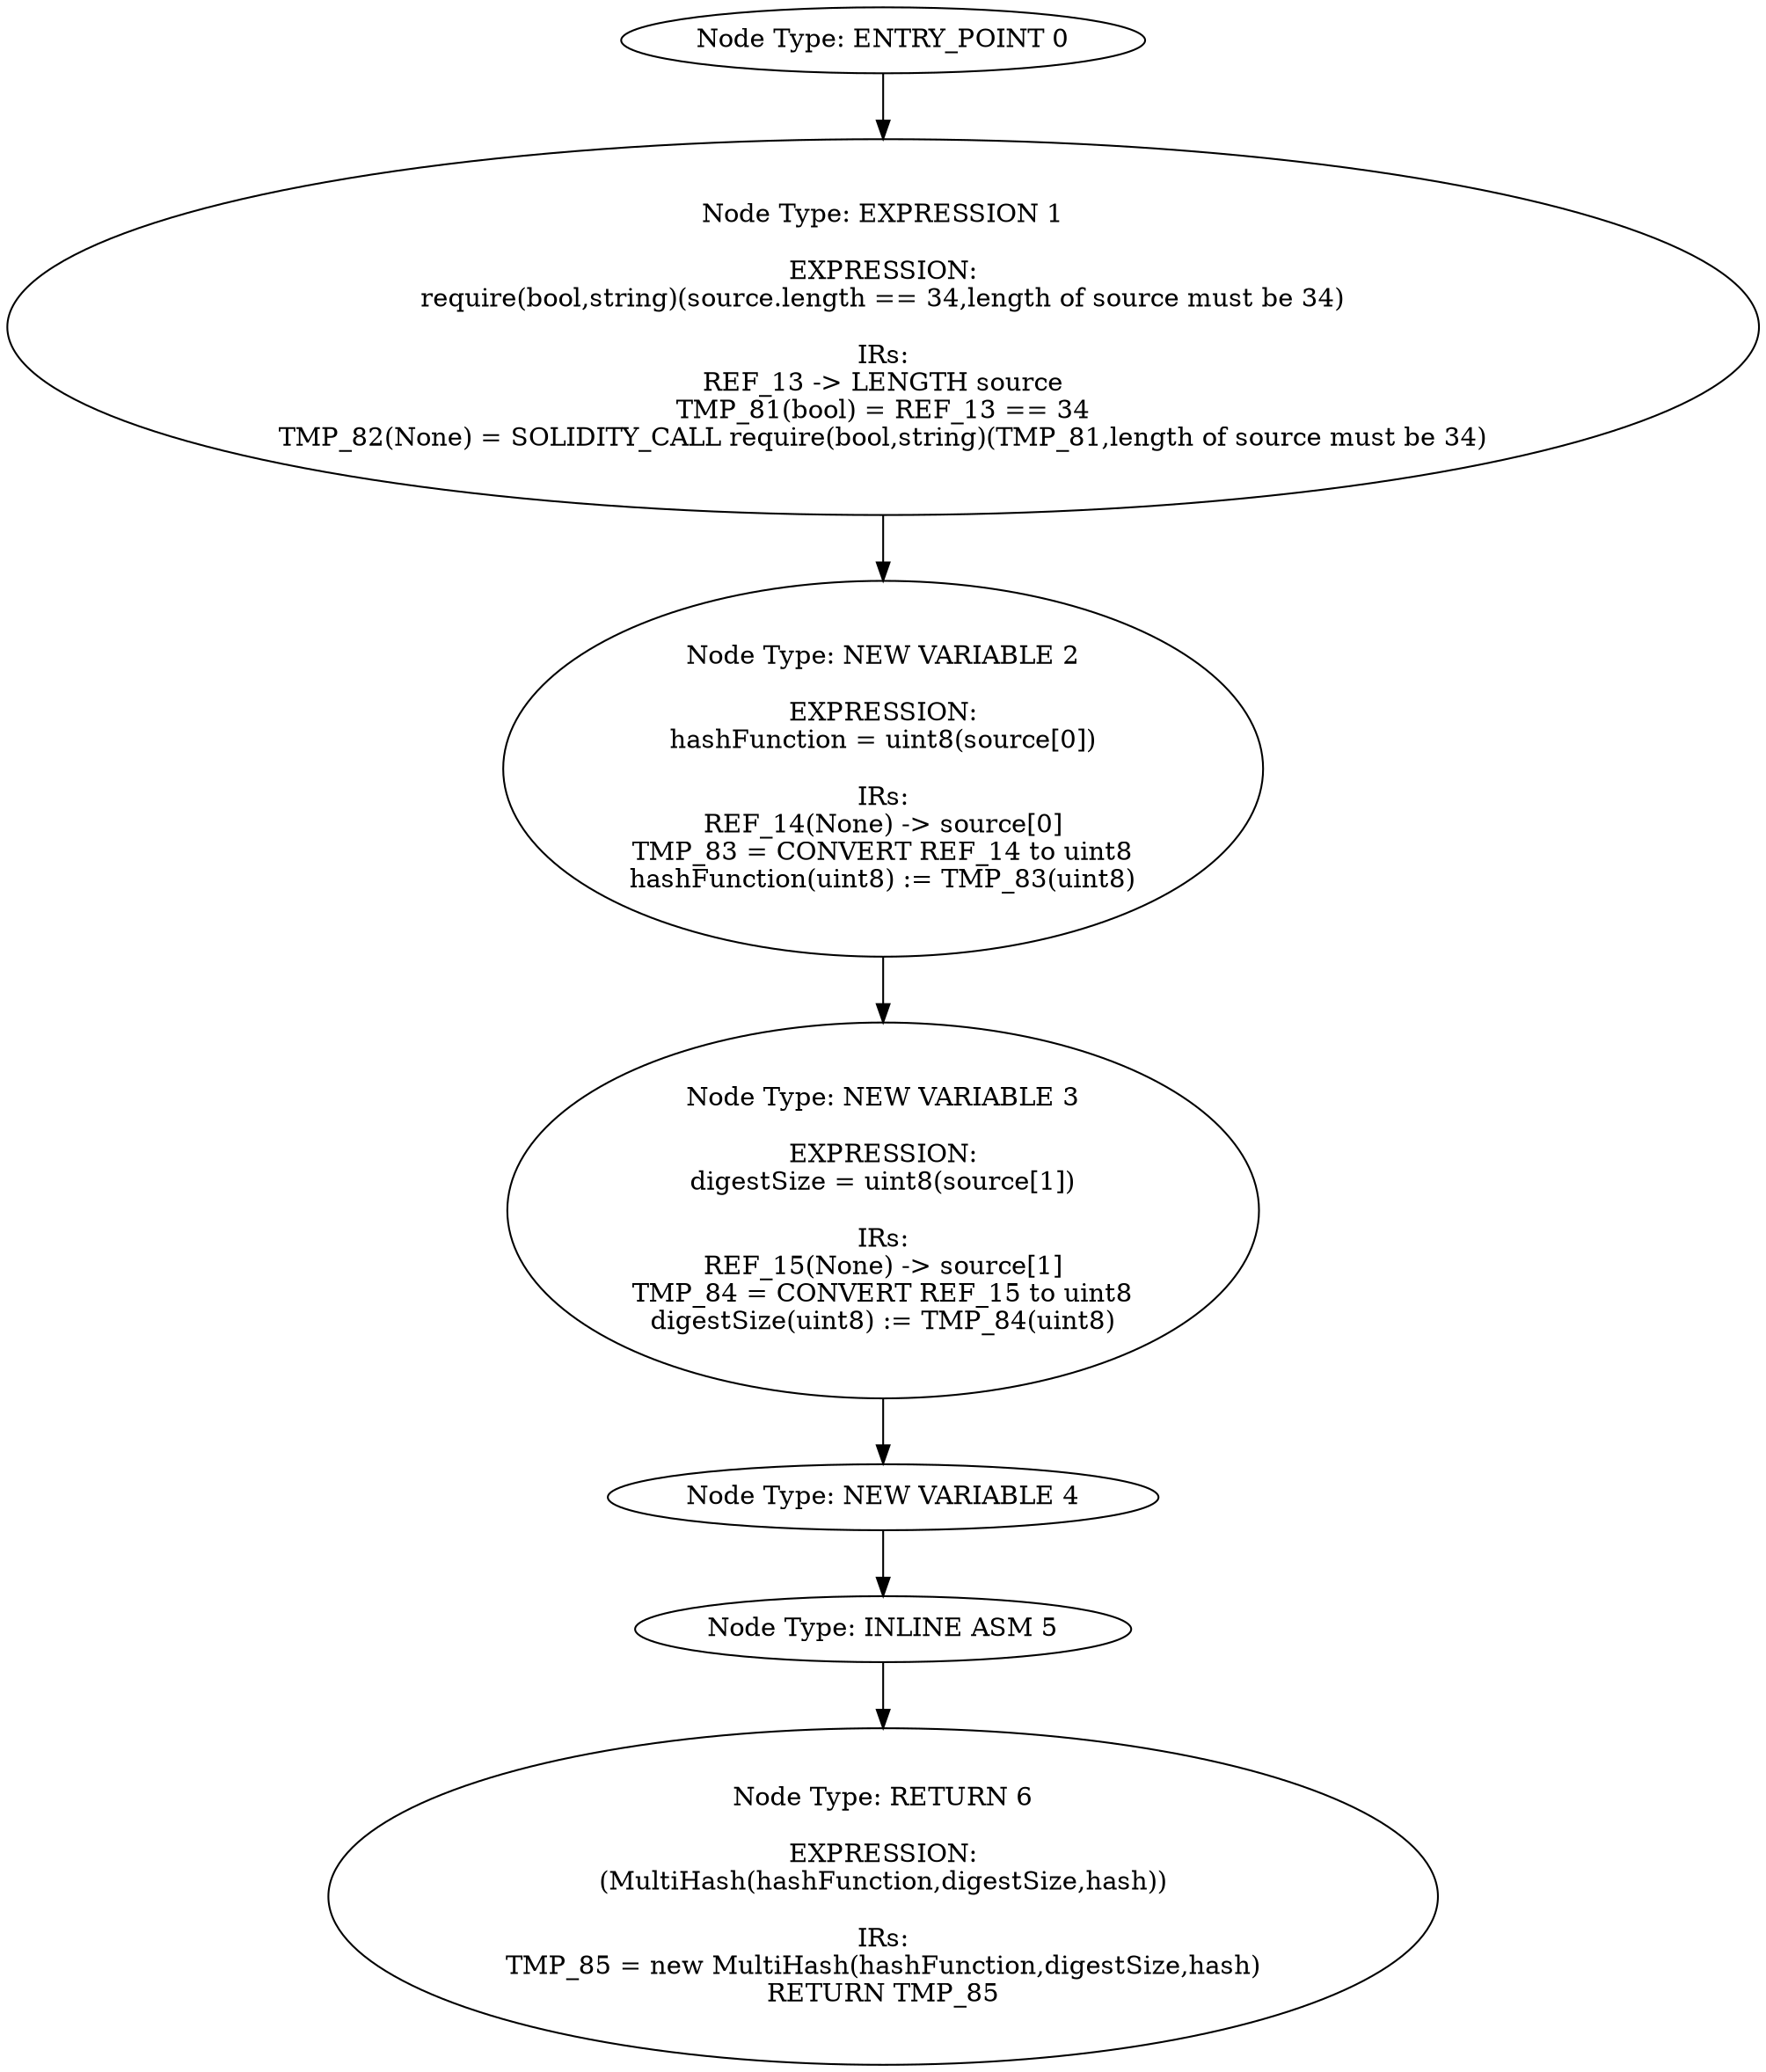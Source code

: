 digraph{
0[label="Node Type: ENTRY_POINT 0
"];
0->1;
1[label="Node Type: EXPRESSION 1

EXPRESSION:
require(bool,string)(source.length == 34,length of source must be 34)

IRs:
REF_13 -> LENGTH source
TMP_81(bool) = REF_13 == 34
TMP_82(None) = SOLIDITY_CALL require(bool,string)(TMP_81,length of source must be 34)"];
1->2;
2[label="Node Type: NEW VARIABLE 2

EXPRESSION:
hashFunction = uint8(source[0])

IRs:
REF_14(None) -> source[0]
TMP_83 = CONVERT REF_14 to uint8
hashFunction(uint8) := TMP_83(uint8)"];
2->3;
3[label="Node Type: NEW VARIABLE 3

EXPRESSION:
digestSize = uint8(source[1])

IRs:
REF_15(None) -> source[1]
TMP_84 = CONVERT REF_15 to uint8
digestSize(uint8) := TMP_84(uint8)"];
3->4;
4[label="Node Type: NEW VARIABLE 4
"];
4->5;
5[label="Node Type: INLINE ASM 5
"];
5->6;
6[label="Node Type: RETURN 6

EXPRESSION:
(MultiHash(hashFunction,digestSize,hash))

IRs:
TMP_85 = new MultiHash(hashFunction,digestSize,hash)
RETURN TMP_85"];
}
